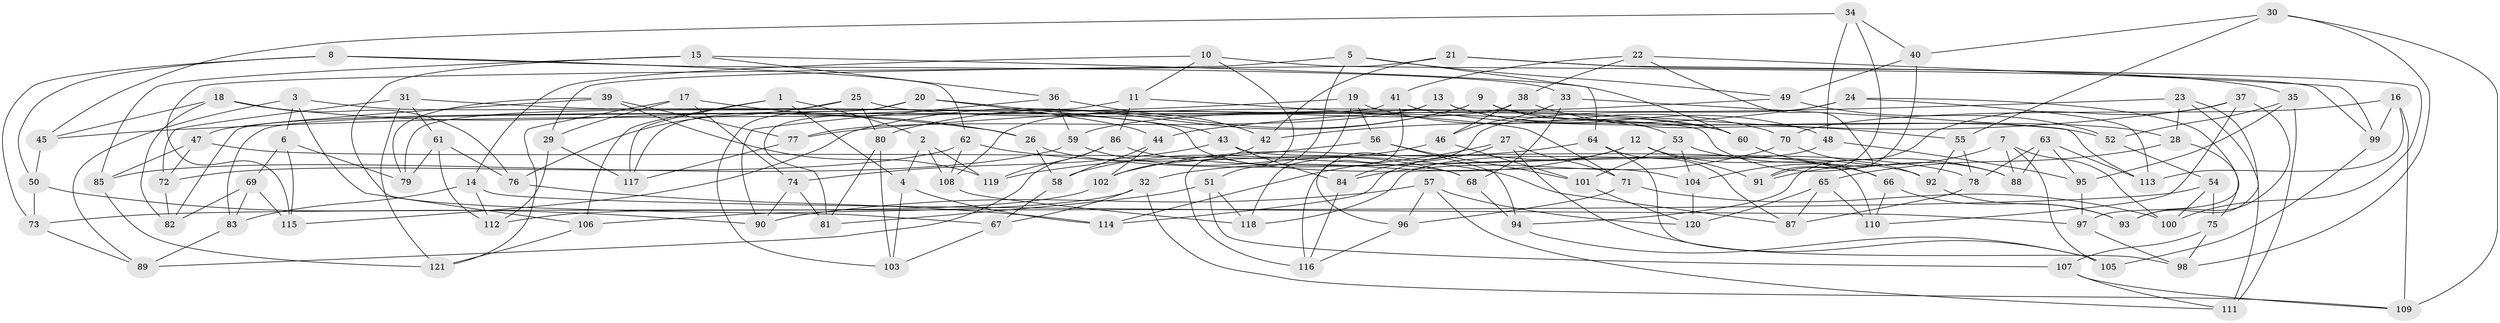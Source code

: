 // coarse degree distribution, {3: 0.0547945205479452, 5: 0.1643835616438356, 4: 0.2876712328767123, 6: 0.4931506849315068}
// Generated by graph-tools (version 1.1) at 2025/38/03/04/25 23:38:07]
// undirected, 121 vertices, 242 edges
graph export_dot {
  node [color=gray90,style=filled];
  1;
  2;
  3;
  4;
  5;
  6;
  7;
  8;
  9;
  10;
  11;
  12;
  13;
  14;
  15;
  16;
  17;
  18;
  19;
  20;
  21;
  22;
  23;
  24;
  25;
  26;
  27;
  28;
  29;
  30;
  31;
  32;
  33;
  34;
  35;
  36;
  37;
  38;
  39;
  40;
  41;
  42;
  43;
  44;
  45;
  46;
  47;
  48;
  49;
  50;
  51;
  52;
  53;
  54;
  55;
  56;
  57;
  58;
  59;
  60;
  61;
  62;
  63;
  64;
  65;
  66;
  67;
  68;
  69;
  70;
  71;
  72;
  73;
  74;
  75;
  76;
  77;
  78;
  79;
  80;
  81;
  82;
  83;
  84;
  85;
  86;
  87;
  88;
  89;
  90;
  91;
  92;
  93;
  94;
  95;
  96;
  97;
  98;
  99;
  100;
  101;
  102;
  103;
  104;
  105;
  106;
  107;
  108;
  109;
  110;
  111;
  112;
  113;
  114;
  115;
  116;
  117;
  118;
  119;
  120;
  121;
  1 -- 2;
  1 -- 106;
  1 -- 4;
  1 -- 117;
  2 -- 108;
  2 -- 4;
  2 -- 119;
  3 -- 104;
  3 -- 6;
  3 -- 106;
  3 -- 89;
  4 -- 103;
  4 -- 114;
  5 -- 64;
  5 -- 29;
  5 -- 51;
  5 -- 49;
  6 -- 79;
  6 -- 115;
  6 -- 69;
  7 -- 88;
  7 -- 100;
  7 -- 91;
  7 -- 105;
  8 -- 33;
  8 -- 73;
  8 -- 50;
  8 -- 62;
  9 -- 28;
  9 -- 115;
  9 -- 53;
  9 -- 80;
  10 -- 14;
  10 -- 11;
  10 -- 99;
  10 -- 116;
  11 -- 86;
  11 -- 81;
  11 -- 71;
  12 -- 114;
  12 -- 32;
  12 -- 91;
  12 -- 66;
  13 -- 83;
  13 -- 60;
  13 -- 77;
  13 -- 48;
  14 -- 112;
  14 -- 97;
  14 -- 83;
  15 -- 60;
  15 -- 36;
  15 -- 85;
  15 -- 67;
  16 -- 99;
  16 -- 109;
  16 -- 70;
  16 -- 113;
  17 -- 26;
  17 -- 74;
  17 -- 121;
  17 -- 29;
  18 -- 45;
  18 -- 82;
  18 -- 26;
  18 -- 76;
  19 -- 70;
  19 -- 56;
  19 -- 118;
  19 -- 45;
  20 -- 43;
  20 -- 44;
  20 -- 117;
  20 -- 103;
  21 -- 115;
  21 -- 100;
  21 -- 35;
  21 -- 42;
  22 -- 99;
  22 -- 41;
  22 -- 104;
  22 -- 38;
  23 -- 77;
  23 -- 28;
  23 -- 111;
  23 -- 93;
  24 -- 116;
  24 -- 97;
  24 -- 42;
  24 -- 113;
  25 -- 60;
  25 -- 76;
  25 -- 80;
  25 -- 79;
  26 -- 78;
  26 -- 58;
  27 -- 71;
  27 -- 114;
  27 -- 84;
  27 -- 105;
  28 -- 75;
  28 -- 65;
  29 -- 112;
  29 -- 117;
  30 -- 98;
  30 -- 109;
  30 -- 55;
  30 -- 40;
  31 -- 72;
  31 -- 61;
  31 -- 121;
  31 -- 88;
  32 -- 106;
  32 -- 67;
  32 -- 109;
  33 -- 46;
  33 -- 113;
  33 -- 68;
  34 -- 40;
  34 -- 45;
  34 -- 48;
  34 -- 91;
  35 -- 111;
  35 -- 52;
  35 -- 95;
  36 -- 42;
  36 -- 59;
  36 -- 90;
  37 -- 110;
  37 -- 93;
  37 -- 94;
  37 -- 44;
  38 -- 46;
  38 -- 55;
  38 -- 108;
  39 -- 119;
  39 -- 77;
  39 -- 79;
  39 -- 47;
  40 -- 91;
  40 -- 49;
  41 -- 52;
  41 -- 96;
  41 -- 82;
  42 -- 102;
  43 -- 74;
  43 -- 84;
  43 -- 110;
  44 -- 58;
  44 -- 102;
  45 -- 50;
  46 -- 101;
  46 -- 58;
  47 -- 85;
  47 -- 72;
  47 -- 68;
  48 -- 95;
  48 -- 118;
  49 -- 59;
  49 -- 52;
  50 -- 73;
  50 -- 90;
  51 -- 118;
  51 -- 107;
  51 -- 81;
  52 -- 54;
  53 -- 104;
  53 -- 88;
  53 -- 101;
  54 -- 75;
  54 -- 100;
  54 -- 73;
  55 -- 92;
  55 -- 78;
  56 -- 101;
  56 -- 119;
  56 -- 94;
  57 -- 96;
  57 -- 90;
  57 -- 120;
  57 -- 111;
  58 -- 67;
  59 -- 68;
  59 -- 85;
  60 -- 66;
  61 -- 76;
  61 -- 79;
  61 -- 112;
  62 -- 72;
  62 -- 108;
  62 -- 87;
  63 -- 95;
  63 -- 88;
  63 -- 78;
  63 -- 113;
  64 -- 98;
  64 -- 87;
  64 -- 102;
  65 -- 87;
  65 -- 120;
  65 -- 110;
  66 -- 110;
  66 -- 93;
  67 -- 103;
  68 -- 94;
  69 -- 83;
  69 -- 115;
  69 -- 82;
  70 -- 84;
  70 -- 92;
  71 -- 100;
  71 -- 96;
  72 -- 82;
  73 -- 89;
  74 -- 90;
  74 -- 81;
  75 -- 107;
  75 -- 98;
  76 -- 114;
  77 -- 117;
  78 -- 87;
  80 -- 81;
  80 -- 103;
  83 -- 89;
  84 -- 116;
  85 -- 121;
  86 -- 89;
  86 -- 119;
  86 -- 92;
  92 -- 93;
  94 -- 105;
  95 -- 97;
  96 -- 116;
  97 -- 98;
  99 -- 105;
  101 -- 120;
  102 -- 112;
  104 -- 120;
  106 -- 121;
  107 -- 111;
  107 -- 109;
  108 -- 118;
}
